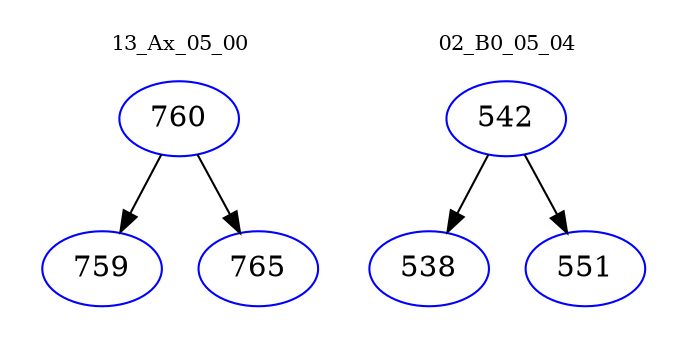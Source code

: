 digraph{
subgraph cluster_0 {
color = white
label = "13_Ax_05_00";
fontsize=10;
T0_760 [label="760", color="blue"]
T0_760 -> T0_759 [color="black"]
T0_759 [label="759", color="blue"]
T0_760 -> T0_765 [color="black"]
T0_765 [label="765", color="blue"]
}
subgraph cluster_1 {
color = white
label = "02_B0_05_04";
fontsize=10;
T1_542 [label="542", color="blue"]
T1_542 -> T1_538 [color="black"]
T1_538 [label="538", color="blue"]
T1_542 -> T1_551 [color="black"]
T1_551 [label="551", color="blue"]
}
}

